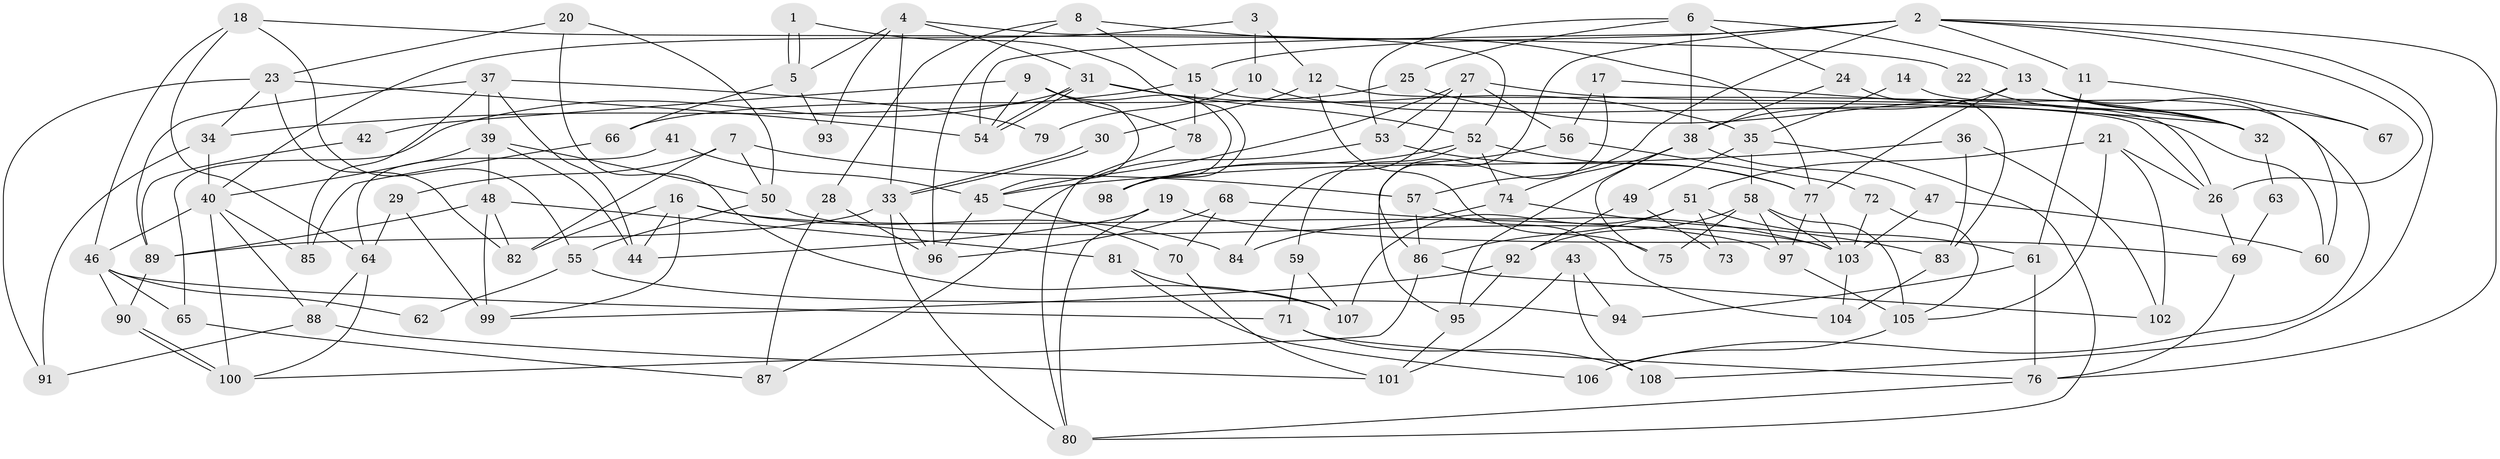 // Generated by graph-tools (version 1.1) at 2025/26/03/09/25 03:26:22]
// undirected, 108 vertices, 216 edges
graph export_dot {
graph [start="1"]
  node [color=gray90,style=filled];
  1;
  2;
  3;
  4;
  5;
  6;
  7;
  8;
  9;
  10;
  11;
  12;
  13;
  14;
  15;
  16;
  17;
  18;
  19;
  20;
  21;
  22;
  23;
  24;
  25;
  26;
  27;
  28;
  29;
  30;
  31;
  32;
  33;
  34;
  35;
  36;
  37;
  38;
  39;
  40;
  41;
  42;
  43;
  44;
  45;
  46;
  47;
  48;
  49;
  50;
  51;
  52;
  53;
  54;
  55;
  56;
  57;
  58;
  59;
  60;
  61;
  62;
  63;
  64;
  65;
  66;
  67;
  68;
  69;
  70;
  71;
  72;
  73;
  74;
  75;
  76;
  77;
  78;
  79;
  80;
  81;
  82;
  83;
  84;
  85;
  86;
  87;
  88;
  89;
  90;
  91;
  92;
  93;
  94;
  95;
  96;
  97;
  98;
  99;
  100;
  101;
  102;
  103;
  104;
  105;
  106;
  107;
  108;
  1 -- 5;
  1 -- 5;
  1 -- 98;
  2 -- 15;
  2 -- 57;
  2 -- 11;
  2 -- 26;
  2 -- 54;
  2 -- 76;
  2 -- 86;
  2 -- 108;
  3 -- 12;
  3 -- 40;
  3 -- 10;
  4 -- 33;
  4 -- 31;
  4 -- 5;
  4 -- 52;
  4 -- 93;
  5 -- 66;
  5 -- 93;
  6 -- 38;
  6 -- 25;
  6 -- 13;
  6 -- 24;
  6 -- 53;
  7 -- 29;
  7 -- 82;
  7 -- 50;
  7 -- 57;
  8 -- 77;
  8 -- 28;
  8 -- 15;
  8 -- 96;
  9 -- 78;
  9 -- 54;
  9 -- 42;
  9 -- 45;
  9 -- 98;
  10 -- 60;
  10 -- 79;
  11 -- 61;
  11 -- 67;
  12 -- 75;
  12 -- 26;
  12 -- 30;
  13 -- 77;
  13 -- 32;
  13 -- 38;
  13 -- 60;
  13 -- 67;
  14 -- 35;
  14 -- 106;
  15 -- 34;
  15 -- 26;
  15 -- 78;
  16 -- 82;
  16 -- 97;
  16 -- 44;
  16 -- 84;
  16 -- 99;
  17 -- 56;
  17 -- 32;
  17 -- 95;
  18 -- 46;
  18 -- 55;
  18 -- 22;
  18 -- 64;
  19 -- 69;
  19 -- 44;
  19 -- 80;
  20 -- 23;
  20 -- 50;
  20 -- 107;
  21 -- 102;
  21 -- 26;
  21 -- 51;
  21 -- 105;
  22 -- 32;
  23 -- 91;
  23 -- 54;
  23 -- 34;
  23 -- 82;
  24 -- 38;
  24 -- 83;
  25 -- 66;
  25 -- 32;
  26 -- 69;
  27 -- 45;
  27 -- 53;
  27 -- 32;
  27 -- 56;
  27 -- 84;
  28 -- 96;
  28 -- 87;
  29 -- 99;
  29 -- 64;
  30 -- 33;
  30 -- 33;
  31 -- 52;
  31 -- 54;
  31 -- 54;
  31 -- 35;
  31 -- 65;
  32 -- 63;
  33 -- 96;
  33 -- 80;
  33 -- 89;
  34 -- 40;
  34 -- 91;
  35 -- 80;
  35 -- 49;
  35 -- 58;
  36 -- 83;
  36 -- 45;
  36 -- 102;
  37 -- 89;
  37 -- 44;
  37 -- 39;
  37 -- 79;
  37 -- 85;
  38 -- 74;
  38 -- 47;
  38 -- 75;
  38 -- 95;
  39 -- 50;
  39 -- 40;
  39 -- 44;
  39 -- 48;
  40 -- 100;
  40 -- 46;
  40 -- 85;
  40 -- 88;
  41 -- 45;
  41 -- 64;
  42 -- 89;
  43 -- 108;
  43 -- 101;
  43 -- 94;
  45 -- 70;
  45 -- 96;
  46 -- 90;
  46 -- 62;
  46 -- 65;
  46 -- 71;
  47 -- 103;
  47 -- 60;
  48 -- 99;
  48 -- 81;
  48 -- 82;
  48 -- 89;
  49 -- 92;
  49 -- 73;
  50 -- 103;
  50 -- 55;
  51 -- 107;
  51 -- 61;
  51 -- 73;
  51 -- 86;
  52 -- 98;
  52 -- 59;
  52 -- 74;
  52 -- 77;
  53 -- 77;
  53 -- 87;
  55 -- 94;
  55 -- 62;
  56 -- 72;
  56 -- 98;
  57 -- 86;
  57 -- 104;
  58 -- 103;
  58 -- 75;
  58 -- 92;
  58 -- 97;
  58 -- 105;
  59 -- 71;
  59 -- 107;
  61 -- 76;
  61 -- 94;
  63 -- 69;
  64 -- 100;
  64 -- 88;
  65 -- 87;
  66 -- 85;
  68 -- 96;
  68 -- 103;
  68 -- 70;
  69 -- 76;
  70 -- 101;
  71 -- 76;
  71 -- 108;
  72 -- 105;
  72 -- 103;
  74 -- 84;
  74 -- 83;
  76 -- 80;
  77 -- 97;
  77 -- 103;
  78 -- 80;
  81 -- 107;
  81 -- 106;
  83 -- 104;
  86 -- 100;
  86 -- 102;
  88 -- 91;
  88 -- 101;
  89 -- 90;
  90 -- 100;
  90 -- 100;
  92 -- 95;
  92 -- 99;
  95 -- 101;
  97 -- 105;
  103 -- 104;
  105 -- 106;
}
